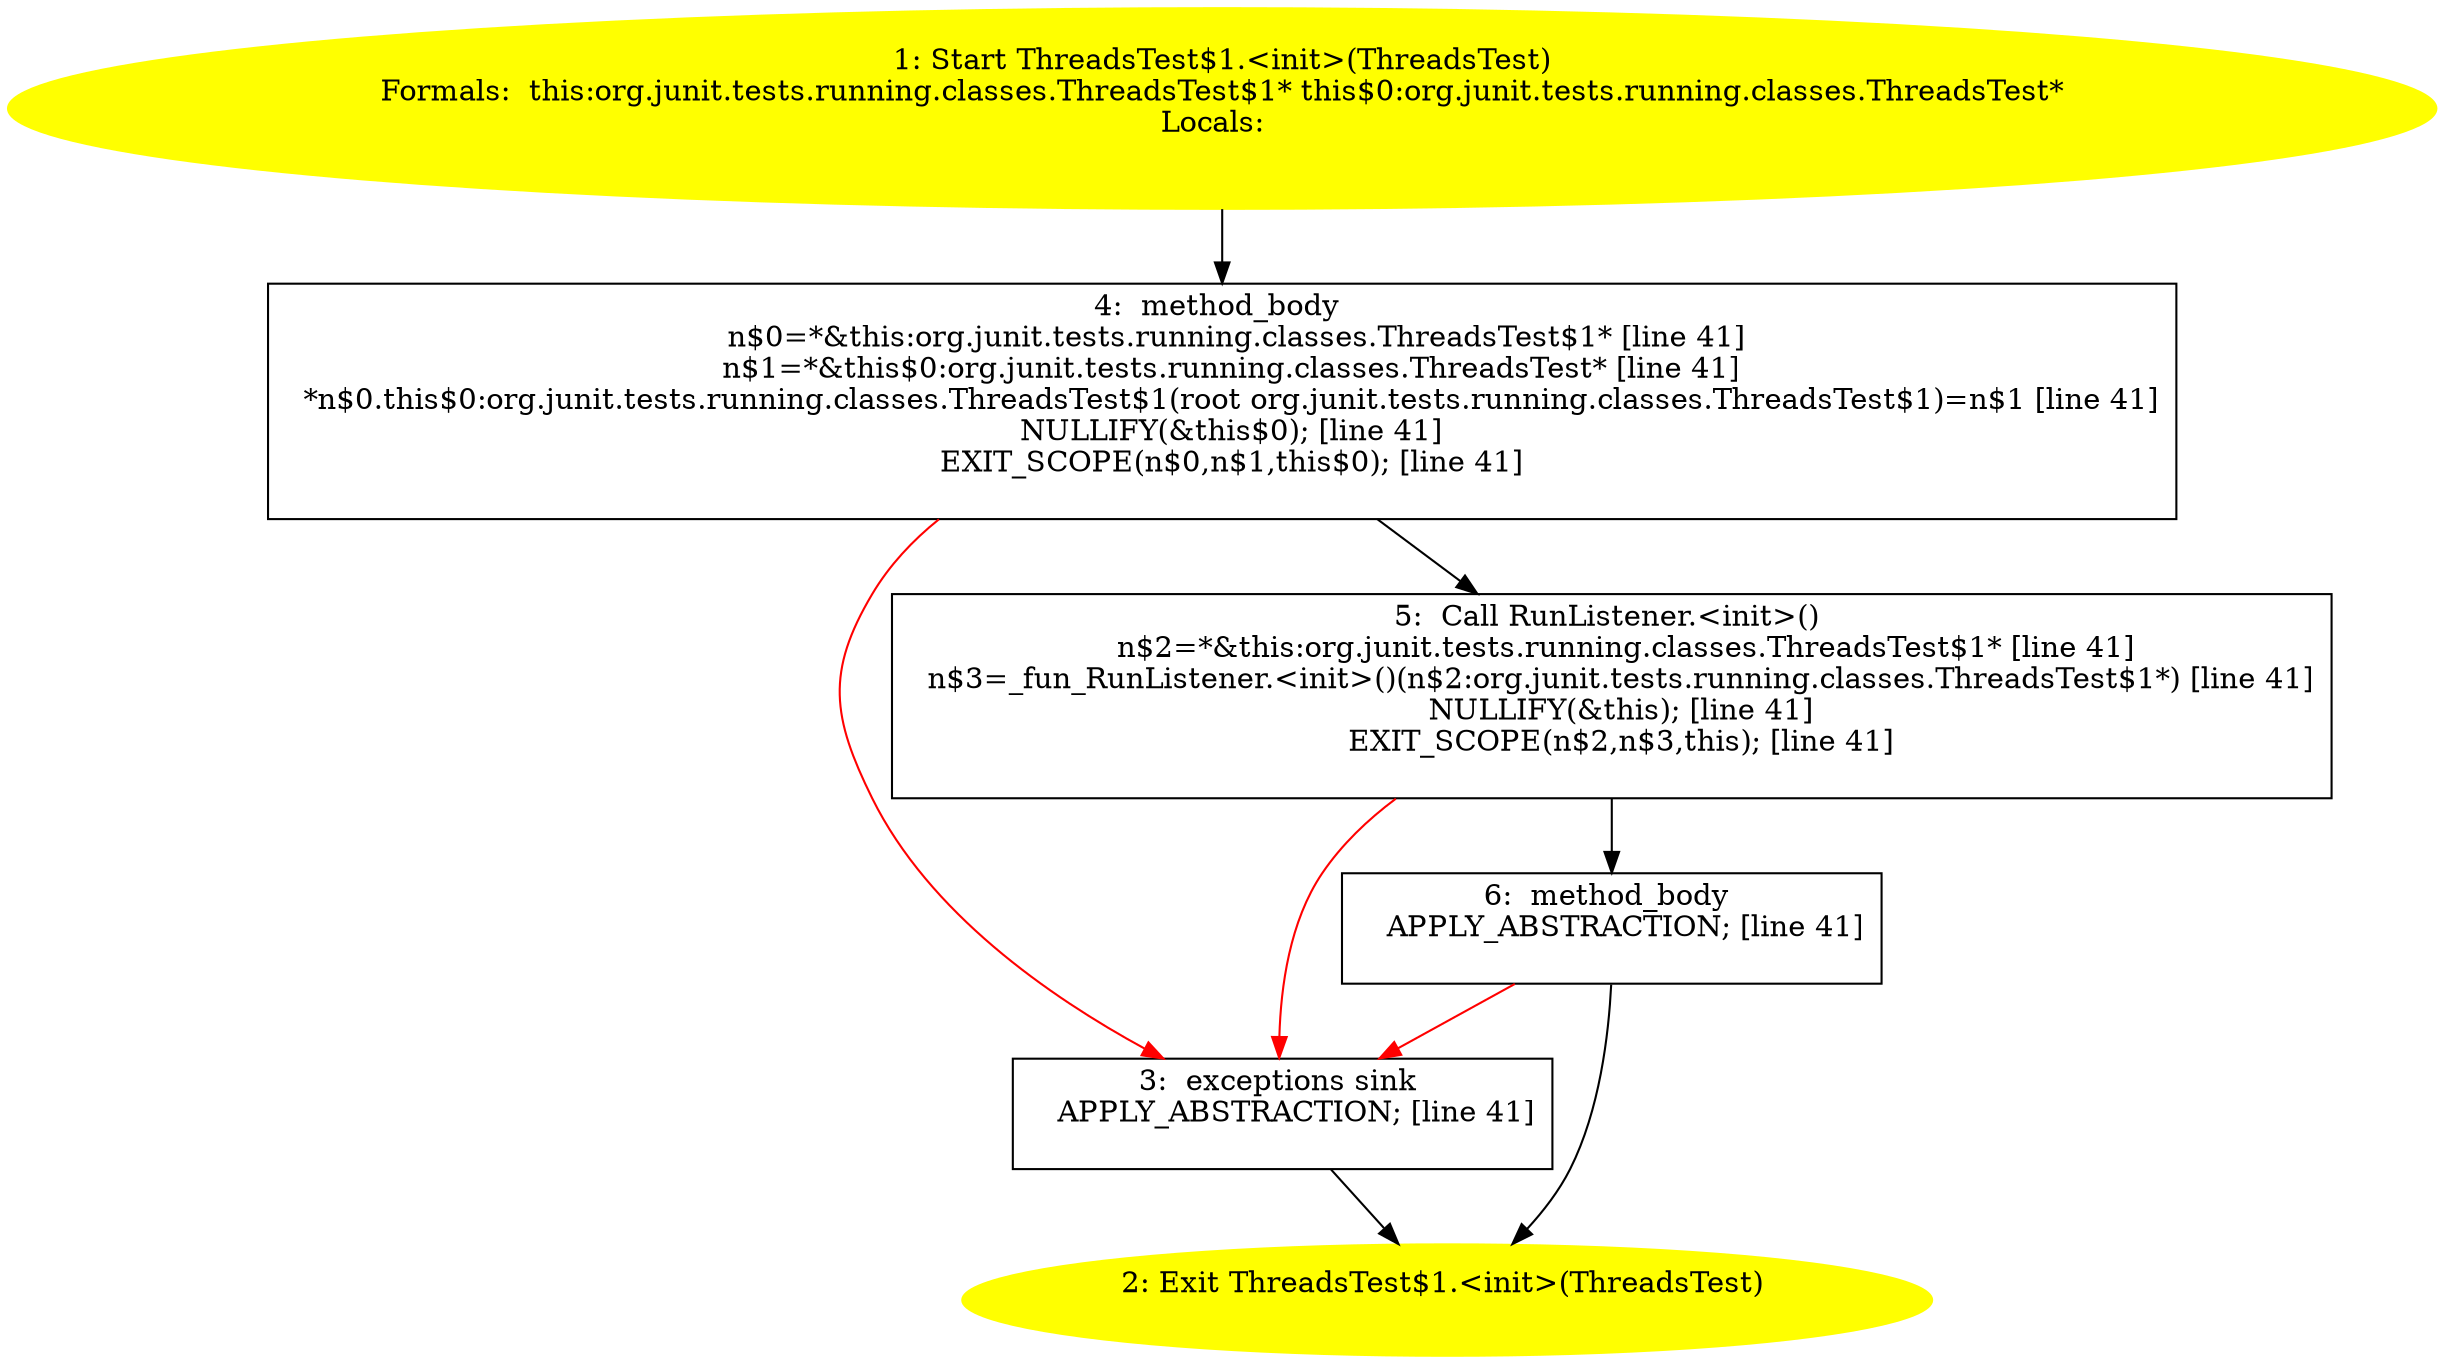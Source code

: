 /* @generated */
digraph cfg {
"org.junit.tests.running.classes.ThreadsTest$1.<init>(org.junit.tests.running.classes.ThreadsTest).6a997e378bbced0843b9d527db7446b6_1" [label="1: Start ThreadsTest$1.<init>(ThreadsTest)\nFormals:  this:org.junit.tests.running.classes.ThreadsTest$1* this$0:org.junit.tests.running.classes.ThreadsTest*\nLocals:  \n  " color=yellow style=filled]
	

	 "org.junit.tests.running.classes.ThreadsTest$1.<init>(org.junit.tests.running.classes.ThreadsTest).6a997e378bbced0843b9d527db7446b6_1" -> "org.junit.tests.running.classes.ThreadsTest$1.<init>(org.junit.tests.running.classes.ThreadsTest).6a997e378bbced0843b9d527db7446b6_4" ;
"org.junit.tests.running.classes.ThreadsTest$1.<init>(org.junit.tests.running.classes.ThreadsTest).6a997e378bbced0843b9d527db7446b6_2" [label="2: Exit ThreadsTest$1.<init>(ThreadsTest) \n  " color=yellow style=filled]
	

"org.junit.tests.running.classes.ThreadsTest$1.<init>(org.junit.tests.running.classes.ThreadsTest).6a997e378bbced0843b9d527db7446b6_3" [label="3:  exceptions sink \n   APPLY_ABSTRACTION; [line 41]\n " shape="box"]
	

	 "org.junit.tests.running.classes.ThreadsTest$1.<init>(org.junit.tests.running.classes.ThreadsTest).6a997e378bbced0843b9d527db7446b6_3" -> "org.junit.tests.running.classes.ThreadsTest$1.<init>(org.junit.tests.running.classes.ThreadsTest).6a997e378bbced0843b9d527db7446b6_2" ;
"org.junit.tests.running.classes.ThreadsTest$1.<init>(org.junit.tests.running.classes.ThreadsTest).6a997e378bbced0843b9d527db7446b6_4" [label="4:  method_body \n   n$0=*&this:org.junit.tests.running.classes.ThreadsTest$1* [line 41]\n  n$1=*&this$0:org.junit.tests.running.classes.ThreadsTest* [line 41]\n  *n$0.this$0:org.junit.tests.running.classes.ThreadsTest$1(root org.junit.tests.running.classes.ThreadsTest$1)=n$1 [line 41]\n  NULLIFY(&this$0); [line 41]\n  EXIT_SCOPE(n$0,n$1,this$0); [line 41]\n " shape="box"]
	

	 "org.junit.tests.running.classes.ThreadsTest$1.<init>(org.junit.tests.running.classes.ThreadsTest).6a997e378bbced0843b9d527db7446b6_4" -> "org.junit.tests.running.classes.ThreadsTest$1.<init>(org.junit.tests.running.classes.ThreadsTest).6a997e378bbced0843b9d527db7446b6_5" ;
	 "org.junit.tests.running.classes.ThreadsTest$1.<init>(org.junit.tests.running.classes.ThreadsTest).6a997e378bbced0843b9d527db7446b6_4" -> "org.junit.tests.running.classes.ThreadsTest$1.<init>(org.junit.tests.running.classes.ThreadsTest).6a997e378bbced0843b9d527db7446b6_3" [color="red" ];
"org.junit.tests.running.classes.ThreadsTest$1.<init>(org.junit.tests.running.classes.ThreadsTest).6a997e378bbced0843b9d527db7446b6_5" [label="5:  Call RunListener.<init>() \n   n$2=*&this:org.junit.tests.running.classes.ThreadsTest$1* [line 41]\n  n$3=_fun_RunListener.<init>()(n$2:org.junit.tests.running.classes.ThreadsTest$1*) [line 41]\n  NULLIFY(&this); [line 41]\n  EXIT_SCOPE(n$2,n$3,this); [line 41]\n " shape="box"]
	

	 "org.junit.tests.running.classes.ThreadsTest$1.<init>(org.junit.tests.running.classes.ThreadsTest).6a997e378bbced0843b9d527db7446b6_5" -> "org.junit.tests.running.classes.ThreadsTest$1.<init>(org.junit.tests.running.classes.ThreadsTest).6a997e378bbced0843b9d527db7446b6_6" ;
	 "org.junit.tests.running.classes.ThreadsTest$1.<init>(org.junit.tests.running.classes.ThreadsTest).6a997e378bbced0843b9d527db7446b6_5" -> "org.junit.tests.running.classes.ThreadsTest$1.<init>(org.junit.tests.running.classes.ThreadsTest).6a997e378bbced0843b9d527db7446b6_3" [color="red" ];
"org.junit.tests.running.classes.ThreadsTest$1.<init>(org.junit.tests.running.classes.ThreadsTest).6a997e378bbced0843b9d527db7446b6_6" [label="6:  method_body \n   APPLY_ABSTRACTION; [line 41]\n " shape="box"]
	

	 "org.junit.tests.running.classes.ThreadsTest$1.<init>(org.junit.tests.running.classes.ThreadsTest).6a997e378bbced0843b9d527db7446b6_6" -> "org.junit.tests.running.classes.ThreadsTest$1.<init>(org.junit.tests.running.classes.ThreadsTest).6a997e378bbced0843b9d527db7446b6_2" ;
	 "org.junit.tests.running.classes.ThreadsTest$1.<init>(org.junit.tests.running.classes.ThreadsTest).6a997e378bbced0843b9d527db7446b6_6" -> "org.junit.tests.running.classes.ThreadsTest$1.<init>(org.junit.tests.running.classes.ThreadsTest).6a997e378bbced0843b9d527db7446b6_3" [color="red" ];
}
